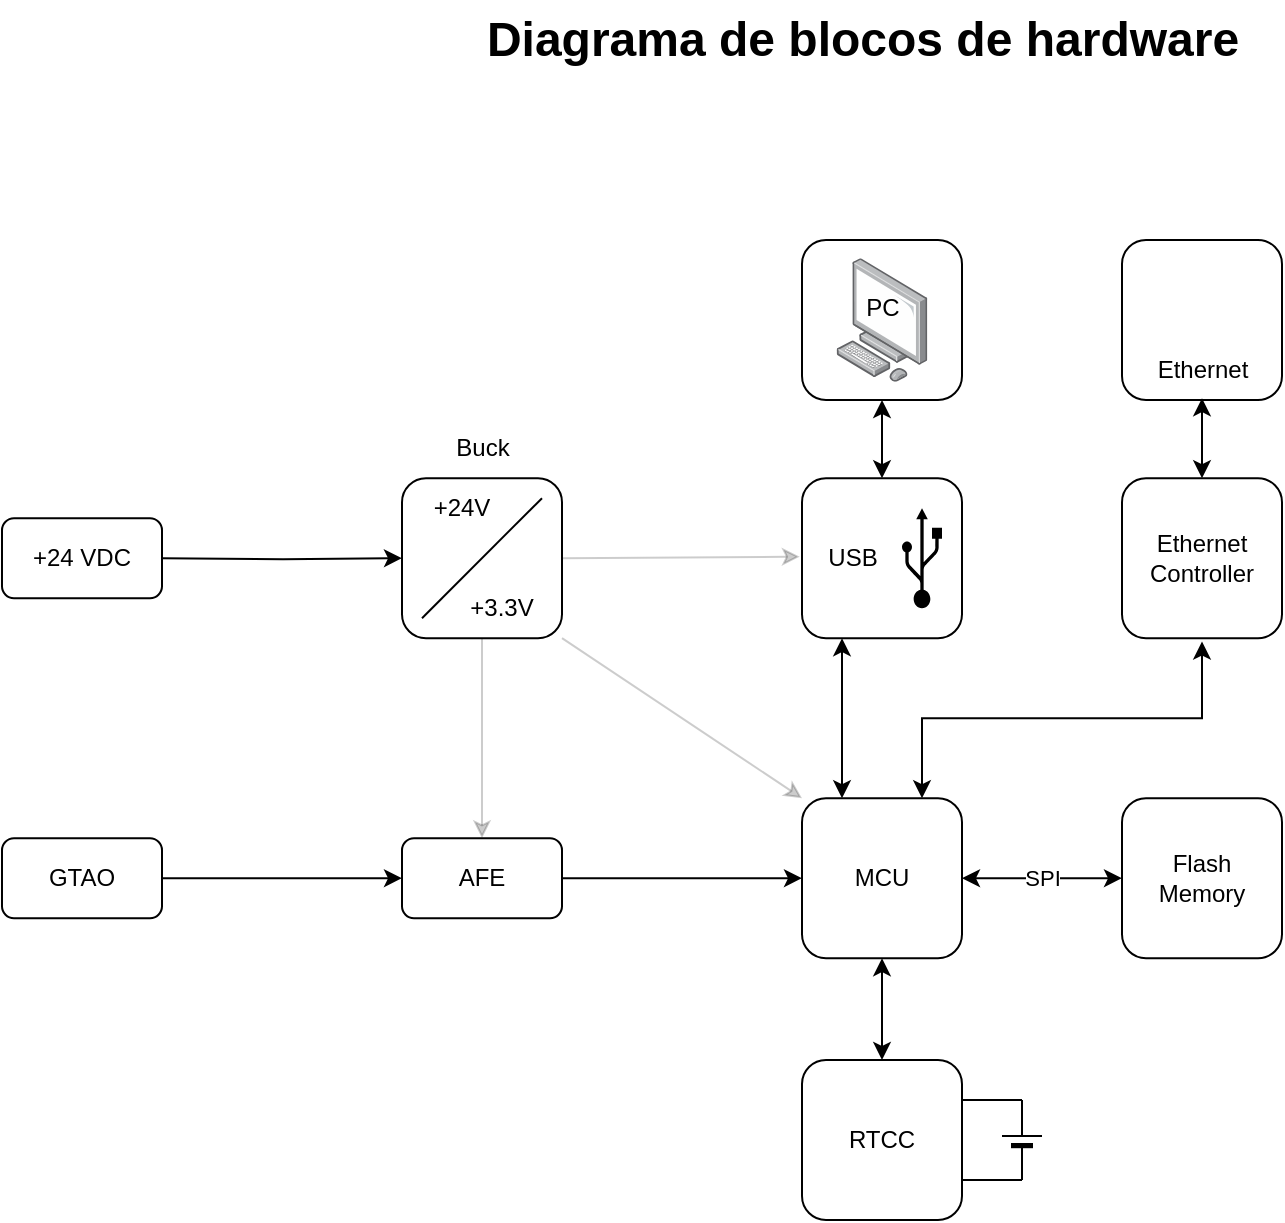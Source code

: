 <mxfile version="21.3.6" type="github">
  <diagram name="Page-1" id="smX_h_Syulk-mbbJK1Uy">
    <mxGraphModel dx="1434" dy="756" grid="1" gridSize="10" guides="1" tooltips="1" connect="1" arrows="1" fold="1" page="1" pageScale="1" pageWidth="1169" pageHeight="827" math="0" shadow="0">
      <root>
        <mxCell id="0" />
        <mxCell id="1" parent="0" />
        <mxCell id="Z9HUjrv4dgqILaWere4b-1" value="AFE" style="rounded=1;whiteSpace=wrap;html=1;" parent="1" vertex="1">
          <mxGeometry x="410" y="489.1" width="80" height="40" as="geometry" />
        </mxCell>
        <mxCell id="Z9HUjrv4dgqILaWere4b-6" style="edgeStyle=orthogonalEdgeStyle;rounded=0;orthogonalLoop=1;jettySize=auto;html=1;exitX=0.25;exitY=0;exitDx=0;exitDy=0;entryX=0.25;entryY=1;entryDx=0;entryDy=0;startArrow=classic;startFill=1;" parent="1" source="Z9HUjrv4dgqILaWere4b-2" target="Z9HUjrv4dgqILaWere4b-3" edge="1">
          <mxGeometry relative="1" as="geometry" />
        </mxCell>
        <mxCell id="Z9HUjrv4dgqILaWere4b-11" style="edgeStyle=orthogonalEdgeStyle;rounded=0;orthogonalLoop=1;jettySize=auto;html=1;exitX=1;exitY=0.5;exitDx=0;exitDy=0;entryX=0;entryY=0.5;entryDx=0;entryDy=0;" parent="1" source="Z9HUjrv4dgqILaWere4b-1" target="Z9HUjrv4dgqILaWere4b-2" edge="1">
          <mxGeometry relative="1" as="geometry" />
        </mxCell>
        <mxCell id="Z9HUjrv4dgqILaWere4b-28" style="edgeStyle=orthogonalEdgeStyle;rounded=0;orthogonalLoop=1;jettySize=auto;html=1;exitX=1;exitY=0.5;exitDx=0;exitDy=0;entryX=0;entryY=0.5;entryDx=0;entryDy=0;startArrow=classic;startFill=1;" parent="1" source="Z9HUjrv4dgqILaWere4b-2" target="Z9HUjrv4dgqILaWere4b-27" edge="1">
          <mxGeometry relative="1" as="geometry" />
        </mxCell>
        <mxCell id="Z9HUjrv4dgqILaWere4b-30" value="SPI" style="edgeLabel;html=1;align=center;verticalAlign=middle;resizable=0;points=[];" parent="Z9HUjrv4dgqILaWere4b-28" vertex="1" connectable="0">
          <mxGeometry x="-0.219" relative="1" as="geometry">
            <mxPoint x="9" as="offset" />
          </mxGeometry>
        </mxCell>
        <mxCell id="Z9HUjrv4dgqILaWere4b-36" style="edgeStyle=orthogonalEdgeStyle;rounded=0;orthogonalLoop=1;jettySize=auto;html=1;exitX=0.75;exitY=0;exitDx=0;exitDy=0;entryX=0.5;entryY=1.056;entryDx=0;entryDy=0;entryPerimeter=0;startArrow=classic;startFill=1;" parent="1" source="Z9HUjrv4dgqILaWere4b-2" edge="1">
          <mxGeometry relative="1" as="geometry">
            <mxPoint x="810" y="390.78" as="targetPoint" />
            <Array as="points">
              <mxPoint x="670" y="429.1" />
              <mxPoint x="810" y="429.1" />
            </Array>
          </mxGeometry>
        </mxCell>
        <mxCell id="L7J9D7R5lyyFRoWJJraT-5" style="edgeStyle=orthogonalEdgeStyle;rounded=0;orthogonalLoop=1;jettySize=auto;html=1;exitX=0.5;exitY=1;exitDx=0;exitDy=0;entryX=0.5;entryY=0;entryDx=0;entryDy=0;startArrow=classic;startFill=1;" edge="1" parent="1" source="Z9HUjrv4dgqILaWere4b-2" target="L7J9D7R5lyyFRoWJJraT-2">
          <mxGeometry relative="1" as="geometry" />
        </mxCell>
        <mxCell id="Z9HUjrv4dgqILaWere4b-2" value="MCU" style="rounded=1;whiteSpace=wrap;html=1;" parent="1" vertex="1">
          <mxGeometry x="610" y="469.1" width="80" height="80" as="geometry" />
        </mxCell>
        <mxCell id="Z9HUjrv4dgqILaWere4b-8" style="edgeStyle=orthogonalEdgeStyle;rounded=0;orthogonalLoop=1;jettySize=auto;html=1;exitX=0.5;exitY=0;exitDx=0;exitDy=0;entryX=0.5;entryY=1;entryDx=0;entryDy=0;startArrow=classic;startFill=1;" parent="1" source="Z9HUjrv4dgqILaWere4b-3" target="Z9HUjrv4dgqILaWere4b-37" edge="1">
          <mxGeometry relative="1" as="geometry" />
        </mxCell>
        <mxCell id="Z9HUjrv4dgqILaWere4b-7" value="" style="image;points=[];aspect=fixed;html=1;align=center;shadow=0;dashed=0;image=img/lib/allied_telesis/computer_and_terminals/Personal_Computer.svg;" parent="1" vertex="1">
          <mxGeometry x="627.2" y="199.1" width="45.6" height="61.8" as="geometry" />
        </mxCell>
        <mxCell id="Z9HUjrv4dgqILaWere4b-10" value="" style="group" parent="1" vertex="1" connectable="0">
          <mxGeometry x="610" y="309.1" width="80" height="80" as="geometry" />
        </mxCell>
        <mxCell id="Z9HUjrv4dgqILaWere4b-3" value="" style="rounded=1;whiteSpace=wrap;html=1;" parent="Z9HUjrv4dgqILaWere4b-10" vertex="1">
          <mxGeometry width="80" height="80" as="geometry" />
        </mxCell>
        <mxCell id="Z9HUjrv4dgqILaWere4b-4" value="" style="shape=mxgraph.signs.tech.usb;html=1;pointerEvents=1;fillColor=#000000;strokeColor=none;verticalLabelPosition=bottom;verticalAlign=top;align=center;" parent="Z9HUjrv4dgqILaWere4b-10" vertex="1">
          <mxGeometry x="50" y="15" width="20" height="50" as="geometry" />
        </mxCell>
        <mxCell id="Z9HUjrv4dgqILaWere4b-5" value="USB" style="text;html=1;align=center;verticalAlign=middle;resizable=0;points=[];autosize=1;strokeColor=none;fillColor=none;" parent="Z9HUjrv4dgqILaWere4b-10" vertex="1">
          <mxGeometry y="25" width="50" height="30" as="geometry" />
        </mxCell>
        <mxCell id="Z9HUjrv4dgqILaWere4b-22" style="edgeStyle=orthogonalEdgeStyle;rounded=0;orthogonalLoop=1;jettySize=auto;html=1;exitX=1;exitY=0.5;exitDx=0;exitDy=0;entryX=0;entryY=0.5;entryDx=0;entryDy=0;" parent="1" source="Z9HUjrv4dgqILaWere4b-14" target="Z9HUjrv4dgqILaWere4b-1" edge="1">
          <mxGeometry relative="1" as="geometry" />
        </mxCell>
        <mxCell id="Z9HUjrv4dgqILaWere4b-14" value="GTAO" style="rounded=1;whiteSpace=wrap;html=1;" parent="1" vertex="1">
          <mxGeometry x="210" y="489.1" width="80" height="40" as="geometry" />
        </mxCell>
        <mxCell id="Z9HUjrv4dgqILaWere4b-15" value="" style="rounded=1;whiteSpace=wrap;html=1;" parent="1" vertex="1">
          <mxGeometry x="410" y="309.1" width="80" height="80" as="geometry" />
        </mxCell>
        <mxCell id="Z9HUjrv4dgqILaWere4b-19" value="" style="endArrow=classic;html=1;rounded=0;opacity=20;entryX=0;entryY=0;entryDx=0;entryDy=0;exitX=1;exitY=1;exitDx=0;exitDy=0;" parent="1" source="Z9HUjrv4dgqILaWere4b-15" target="Z9HUjrv4dgqILaWere4b-2" edge="1">
          <mxGeometry width="50" height="50" relative="1" as="geometry">
            <mxPoint x="490" y="379.1" as="sourcePoint" />
            <mxPoint x="570" y="319.1" as="targetPoint" />
          </mxGeometry>
        </mxCell>
        <mxCell id="Z9HUjrv4dgqILaWere4b-20" value="" style="endArrow=classic;html=1;rounded=0;opacity=20;entryX=0.5;entryY=0;entryDx=0;entryDy=0;exitX=0.5;exitY=1;exitDx=0;exitDy=0;" parent="1" source="Z9HUjrv4dgqILaWere4b-15" target="Z9HUjrv4dgqILaWere4b-1" edge="1">
          <mxGeometry width="50" height="50" relative="1" as="geometry">
            <mxPoint x="430" y="389.1" as="sourcePoint" />
            <mxPoint x="550" y="479.1" as="targetPoint" />
          </mxGeometry>
        </mxCell>
        <mxCell id="Z9HUjrv4dgqILaWere4b-21" value="" style="endArrow=classic;html=1;rounded=0;opacity=20;entryX=-0.022;entryY=0.475;entryDx=0;entryDy=0;entryPerimeter=0;" parent="1" target="Z9HUjrv4dgqILaWere4b-5" edge="1">
          <mxGeometry width="50" height="50" relative="1" as="geometry">
            <mxPoint x="490" y="349.1" as="sourcePoint" />
            <mxPoint x="610" y="439.1" as="targetPoint" />
          </mxGeometry>
        </mxCell>
        <mxCell id="Z9HUjrv4dgqILaWere4b-25" style="edgeStyle=orthogonalEdgeStyle;rounded=0;orthogonalLoop=1;jettySize=auto;html=1;exitX=0.5;exitY=0;exitDx=0;exitDy=0;exitPerimeter=0;entryX=0;entryY=0.5;entryDx=0;entryDy=0;" parent="1" target="Z9HUjrv4dgqILaWere4b-15" edge="1">
          <mxGeometry relative="1" as="geometry">
            <mxPoint x="290" y="349.1" as="sourcePoint" />
          </mxGeometry>
        </mxCell>
        <mxCell id="Z9HUjrv4dgqILaWere4b-26" value="+24 VDC" style="rounded=1;whiteSpace=wrap;html=1;" parent="1" vertex="1">
          <mxGeometry x="210" y="329.1" width="80" height="40" as="geometry" />
        </mxCell>
        <mxCell id="Z9HUjrv4dgqILaWere4b-27" value="Flash&lt;br&gt;Memory" style="rounded=1;whiteSpace=wrap;html=1;" parent="1" vertex="1">
          <mxGeometry x="770" y="469.1" width="80" height="80" as="geometry" />
        </mxCell>
        <mxCell id="Z9HUjrv4dgqILaWere4b-37" value="" style="rounded=1;whiteSpace=wrap;html=1;fillColor=none;" parent="1" vertex="1">
          <mxGeometry x="610" y="190" width="80" height="80" as="geometry" />
        </mxCell>
        <mxCell id="Z9HUjrv4dgqILaWere4b-38" value="PC" style="text;html=1;align=center;verticalAlign=middle;resizable=0;points=[];autosize=1;strokeColor=none;fillColor=none;" parent="1" vertex="1">
          <mxGeometry x="630" y="209.1" width="40" height="30" as="geometry" />
        </mxCell>
        <mxCell id="Z9HUjrv4dgqILaWere4b-39" value="+3.3V" style="text;html=1;strokeColor=none;fillColor=none;align=center;verticalAlign=middle;whiteSpace=wrap;rounded=0;" parent="1" vertex="1">
          <mxGeometry x="430" y="359.1" width="60" height="30" as="geometry" />
        </mxCell>
        <mxCell id="Z9HUjrv4dgqILaWere4b-40" value="" style="endArrow=none;html=1;rounded=0;endFill=0;" parent="1" edge="1">
          <mxGeometry width="50" height="50" relative="1" as="geometry">
            <mxPoint x="420" y="379.1" as="sourcePoint" />
            <mxPoint x="480" y="319.1" as="targetPoint" />
          </mxGeometry>
        </mxCell>
        <mxCell id="Z9HUjrv4dgqILaWere4b-41" value="+24V" style="text;html=1;strokeColor=none;fillColor=none;align=center;verticalAlign=middle;whiteSpace=wrap;rounded=0;" parent="1" vertex="1">
          <mxGeometry x="410" y="309.1" width="60" height="30" as="geometry" />
        </mxCell>
        <mxCell id="Z9HUjrv4dgqILaWere4b-42" value="Buck" style="text;html=1;align=center;verticalAlign=middle;resizable=0;points=[];autosize=1;strokeColor=none;fillColor=none;" parent="1" vertex="1">
          <mxGeometry x="425" y="279.1" width="50" height="30" as="geometry" />
        </mxCell>
        <mxCell id="Z9HUjrv4dgqILaWere4b-43" value="" style="group" parent="1" vertex="1" connectable="0">
          <mxGeometry x="770" y="190" width="80" height="80" as="geometry" />
        </mxCell>
        <mxCell id="Z9HUjrv4dgqILaWere4b-44" value="" style="rounded=1;whiteSpace=wrap;html=1;" parent="Z9HUjrv4dgqILaWere4b-43" vertex="1">
          <mxGeometry width="80" height="80" as="geometry" />
        </mxCell>
        <mxCell id="Z9HUjrv4dgqILaWere4b-45" value="" style="shape=image;html=1;verticalAlign=top;verticalLabelPosition=bottom;labelBackgroundColor=#ffffff;imageAspect=0;aspect=fixed;image=https://cdn1.iconfinder.com/data/icons/bootstrap-vol-2/16/ethernet-128.png" parent="Z9HUjrv4dgqILaWere4b-43" vertex="1">
          <mxGeometry x="21" y="10" width="38" height="38" as="geometry" />
        </mxCell>
        <mxCell id="Z9HUjrv4dgqILaWere4b-46" value="Ethernet" style="text;html=1;align=center;verticalAlign=middle;resizable=0;points=[];autosize=1;strokeColor=none;fillColor=none;" parent="Z9HUjrv4dgqILaWere4b-43" vertex="1">
          <mxGeometry x="5" y="50" width="70" height="30" as="geometry" />
        </mxCell>
        <mxCell id="Z9HUjrv4dgqILaWere4b-48" style="edgeStyle=orthogonalEdgeStyle;rounded=0;orthogonalLoop=1;jettySize=auto;html=1;exitX=0.5;exitY=0;exitDx=0;exitDy=0;startArrow=classic;startFill=1;" parent="1" source="Z9HUjrv4dgqILaWere4b-47" edge="1">
          <mxGeometry relative="1" as="geometry">
            <mxPoint x="810" y="269.1" as="targetPoint" />
          </mxGeometry>
        </mxCell>
        <mxCell id="Z9HUjrv4dgqILaWere4b-47" value="Ethernet&lt;br&gt;Controller" style="rounded=1;whiteSpace=wrap;html=1;" parent="1" vertex="1">
          <mxGeometry x="770" y="309.1" width="80" height="80" as="geometry" />
        </mxCell>
        <mxCell id="Z9HUjrv4dgqILaWere4b-50" value="Diagrama de blocos de hardware" style="text;html=1;align=center;verticalAlign=middle;resizable=0;points=[];autosize=1;strokeColor=none;fillColor=none;fontSize=24;fontStyle=1" parent="1" vertex="1">
          <mxGeometry x="440" y="70" width="400" height="40" as="geometry" />
        </mxCell>
        <mxCell id="L7J9D7R5lyyFRoWJJraT-3" style="edgeStyle=orthogonalEdgeStyle;rounded=0;orthogonalLoop=1;jettySize=auto;html=1;exitX=1;exitY=0.5;exitDx=0;exitDy=0;exitPerimeter=0;entryX=1;entryY=0.25;entryDx=0;entryDy=0;endArrow=none;endFill=0;" edge="1" parent="1" source="L7J9D7R5lyyFRoWJJraT-1" target="L7J9D7R5lyyFRoWJJraT-2">
          <mxGeometry relative="1" as="geometry" />
        </mxCell>
        <mxCell id="L7J9D7R5lyyFRoWJJraT-4" style="edgeStyle=orthogonalEdgeStyle;rounded=0;orthogonalLoop=1;jettySize=auto;html=1;exitX=0;exitY=0.5;exitDx=0;exitDy=0;exitPerimeter=0;entryX=1;entryY=0.75;entryDx=0;entryDy=0;endArrow=none;endFill=0;" edge="1" parent="1" source="L7J9D7R5lyyFRoWJJraT-1" target="L7J9D7R5lyyFRoWJJraT-2">
          <mxGeometry relative="1" as="geometry" />
        </mxCell>
        <mxCell id="L7J9D7R5lyyFRoWJJraT-1" value="" style="verticalLabelPosition=bottom;shadow=0;dashed=0;align=center;fillColor=strokeColor;html=1;verticalAlign=top;strokeWidth=1;shape=mxgraph.electrical.miscellaneous.monocell_battery;direction=north;" vertex="1" parent="1">
          <mxGeometry x="710" y="620" width="20" height="40" as="geometry" />
        </mxCell>
        <mxCell id="L7J9D7R5lyyFRoWJJraT-2" value="RTCC" style="rounded=1;whiteSpace=wrap;html=1;" vertex="1" parent="1">
          <mxGeometry x="610" y="600" width="80" height="80" as="geometry" />
        </mxCell>
        <mxCell id="L7J9D7R5lyyFRoWJJraT-10" value="" style="shape=image;html=1;verticalAlign=top;verticalLabelPosition=bottom;labelBackgroundColor=#ffffff;imageAspect=0;aspect=fixed;image=https://cdn4.iconfinder.com/data/icons/48-bubbles/48/37.Stopwatch-128.png" vertex="1" parent="1">
          <mxGeometry x="610" y="600" width="33.1" height="33.1" as="geometry" />
        </mxCell>
      </root>
    </mxGraphModel>
  </diagram>
</mxfile>

